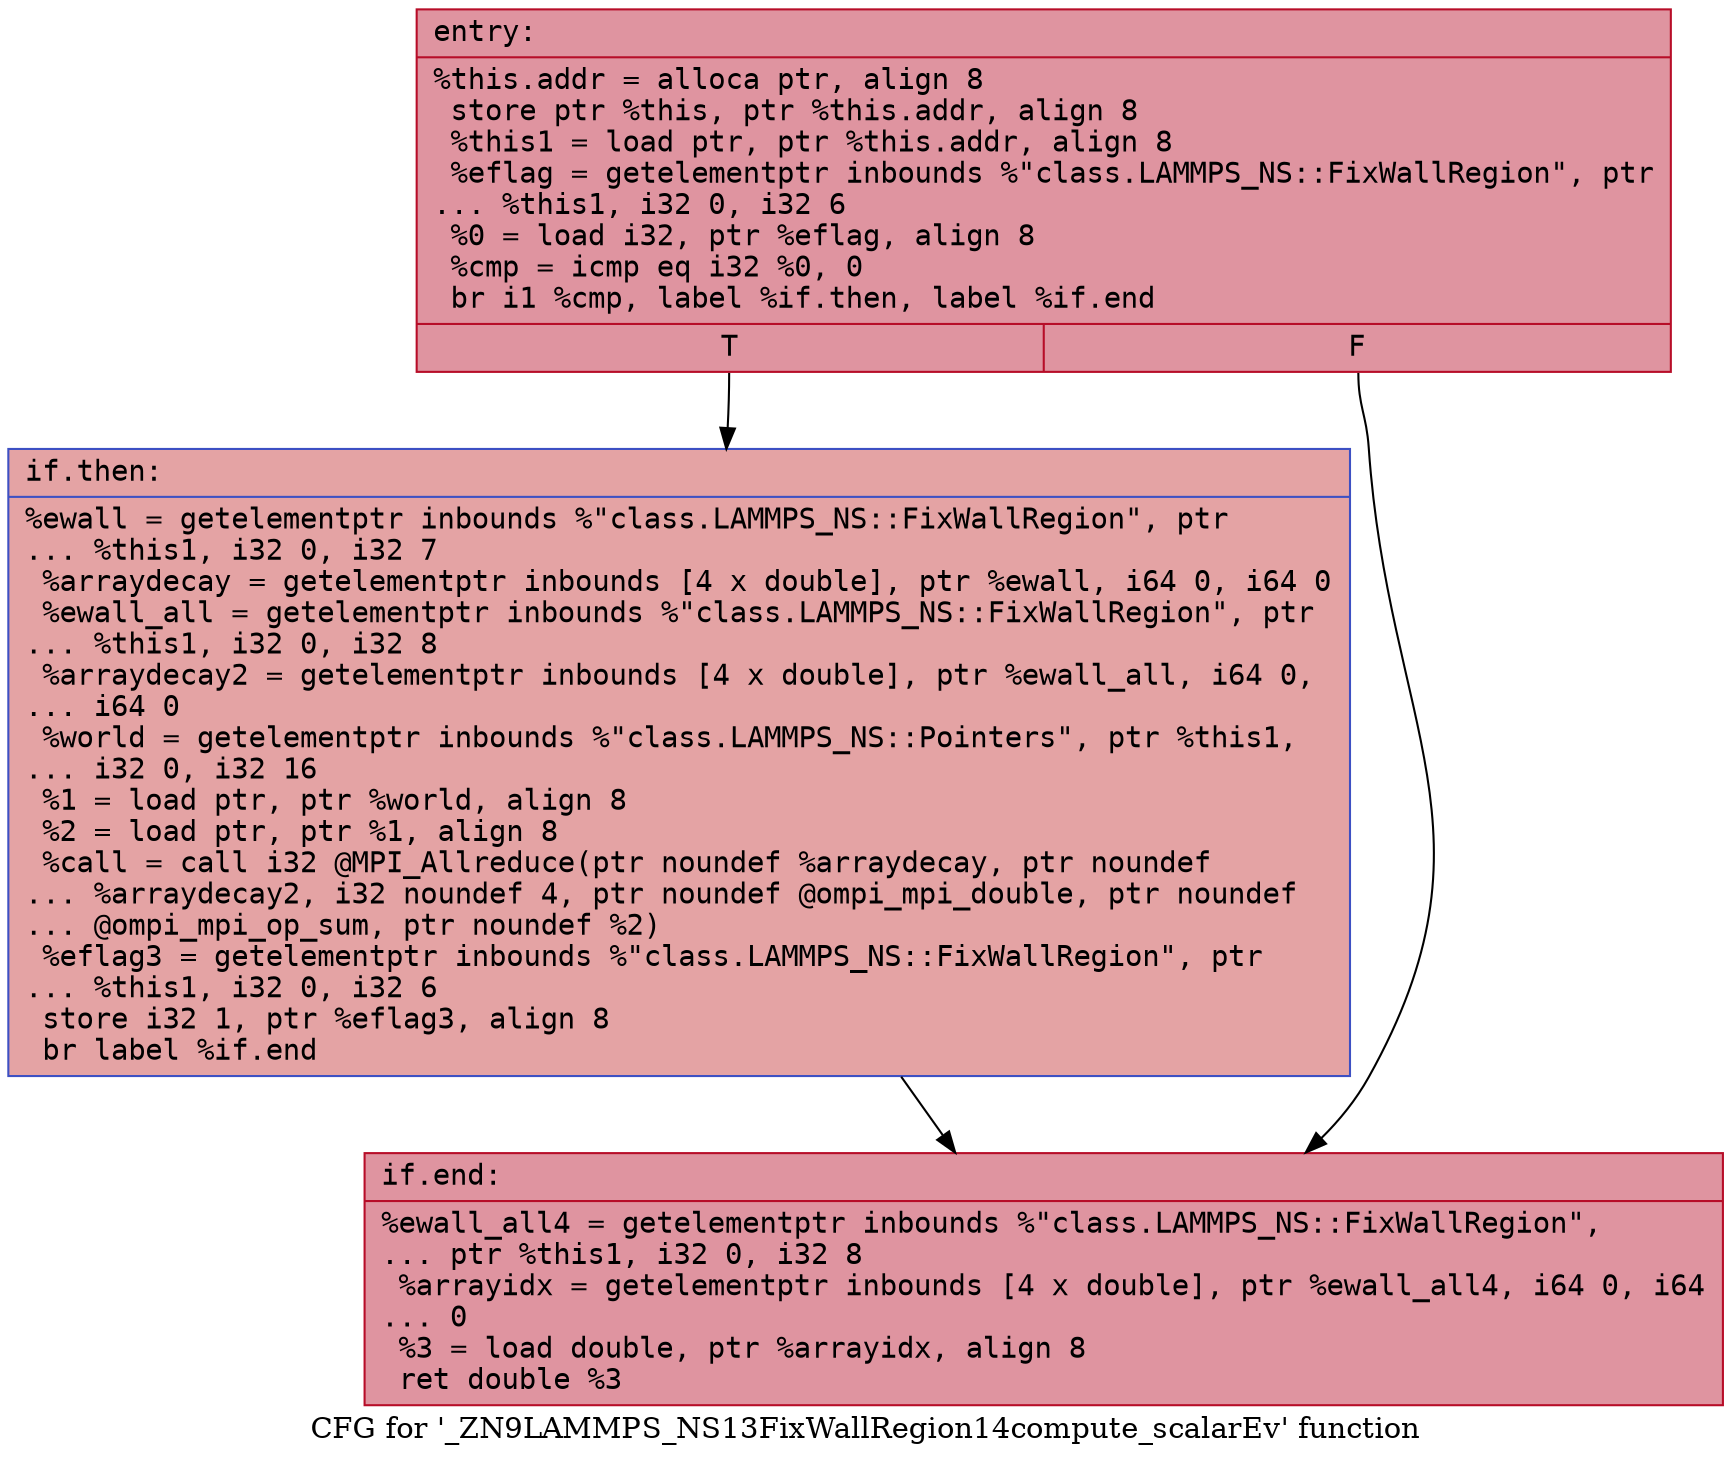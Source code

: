 digraph "CFG for '_ZN9LAMMPS_NS13FixWallRegion14compute_scalarEv' function" {
	label="CFG for '_ZN9LAMMPS_NS13FixWallRegion14compute_scalarEv' function";

	Node0x5591c7738b40 [shape=record,color="#b70d28ff", style=filled, fillcolor="#b70d2870" fontname="Courier",label="{entry:\l|  %this.addr = alloca ptr, align 8\l  store ptr %this, ptr %this.addr, align 8\l  %this1 = load ptr, ptr %this.addr, align 8\l  %eflag = getelementptr inbounds %\"class.LAMMPS_NS::FixWallRegion\", ptr\l... %this1, i32 0, i32 6\l  %0 = load i32, ptr %eflag, align 8\l  %cmp = icmp eq i32 %0, 0\l  br i1 %cmp, label %if.then, label %if.end\l|{<s0>T|<s1>F}}"];
	Node0x5591c7738b40:s0 -> Node0x5591c7738ef0[tooltip="entry -> if.then\nProbability 37.50%" ];
	Node0x5591c7738b40:s1 -> Node0x5591c7738f60[tooltip="entry -> if.end\nProbability 62.50%" ];
	Node0x5591c7738ef0 [shape=record,color="#3d50c3ff", style=filled, fillcolor="#c32e3170" fontname="Courier",label="{if.then:\l|  %ewall = getelementptr inbounds %\"class.LAMMPS_NS::FixWallRegion\", ptr\l... %this1, i32 0, i32 7\l  %arraydecay = getelementptr inbounds [4 x double], ptr %ewall, i64 0, i64 0\l  %ewall_all = getelementptr inbounds %\"class.LAMMPS_NS::FixWallRegion\", ptr\l... %this1, i32 0, i32 8\l  %arraydecay2 = getelementptr inbounds [4 x double], ptr %ewall_all, i64 0,\l... i64 0\l  %world = getelementptr inbounds %\"class.LAMMPS_NS::Pointers\", ptr %this1,\l... i32 0, i32 16\l  %1 = load ptr, ptr %world, align 8\l  %2 = load ptr, ptr %1, align 8\l  %call = call i32 @MPI_Allreduce(ptr noundef %arraydecay, ptr noundef\l... %arraydecay2, i32 noundef 4, ptr noundef @ompi_mpi_double, ptr noundef\l... @ompi_mpi_op_sum, ptr noundef %2)\l  %eflag3 = getelementptr inbounds %\"class.LAMMPS_NS::FixWallRegion\", ptr\l... %this1, i32 0, i32 6\l  store i32 1, ptr %eflag3, align 8\l  br label %if.end\l}"];
	Node0x5591c7738ef0 -> Node0x5591c7738f60[tooltip="if.then -> if.end\nProbability 100.00%" ];
	Node0x5591c7738f60 [shape=record,color="#b70d28ff", style=filled, fillcolor="#b70d2870" fontname="Courier",label="{if.end:\l|  %ewall_all4 = getelementptr inbounds %\"class.LAMMPS_NS::FixWallRegion\",\l... ptr %this1, i32 0, i32 8\l  %arrayidx = getelementptr inbounds [4 x double], ptr %ewall_all4, i64 0, i64\l... 0\l  %3 = load double, ptr %arrayidx, align 8\l  ret double %3\l}"];
}
